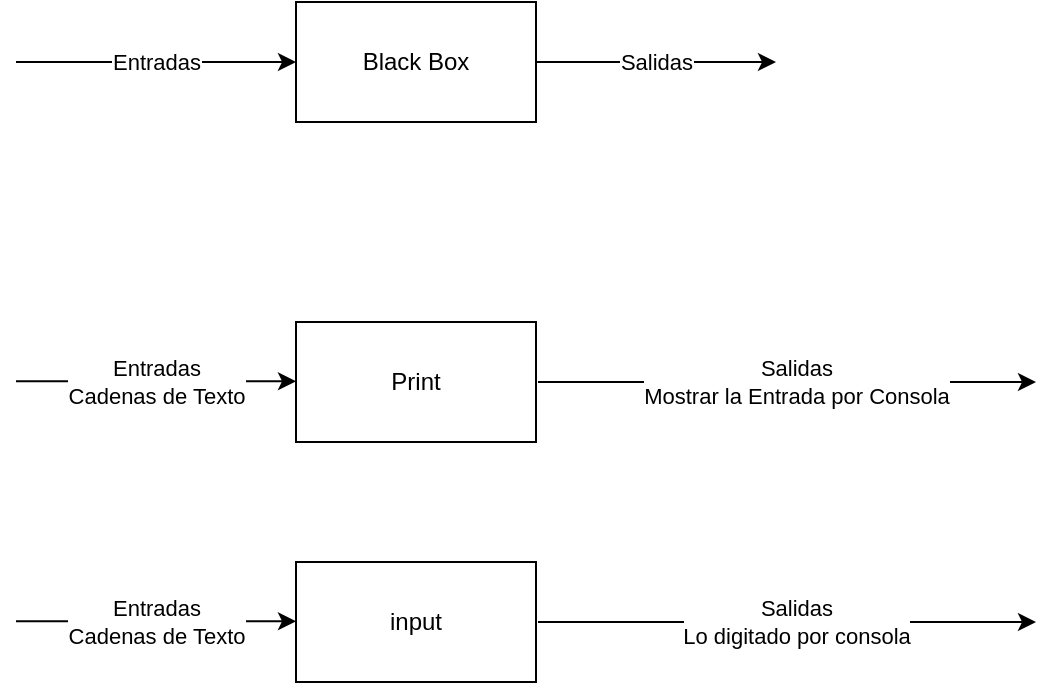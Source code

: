 <mxfile version="14.9.6" type="device" pages="2"><diagram id="kjMLVh9-bjr6q0YHoJ8L" name="Page-1"><mxGraphModel dx="981" dy="608" grid="1" gridSize="10" guides="1" tooltips="1" connect="1" arrows="1" fold="1" page="1" pageScale="1" pageWidth="827" pageHeight="1169" math="0" shadow="0"><root><mxCell id="0"/><mxCell id="1" parent="0"/><mxCell id="eh7L1a-wVrqnGTe46ypL-1" value="Black Box" style="rounded=0;whiteSpace=wrap;html=1;" vertex="1" parent="1"><mxGeometry x="340" y="340" width="120" height="60" as="geometry"/></mxCell><mxCell id="eh7L1a-wVrqnGTe46ypL-3" value="Entradas" style="endArrow=classic;html=1;entryX=0;entryY=0.5;entryDx=0;entryDy=0;" edge="1" parent="1" target="eh7L1a-wVrqnGTe46ypL-1"><mxGeometry width="50" height="50" relative="1" as="geometry"><mxPoint x="200" y="370" as="sourcePoint"/><mxPoint x="220" y="320" as="targetPoint"/></mxGeometry></mxCell><mxCell id="eh7L1a-wVrqnGTe46ypL-5" value="Salidas" style="endArrow=classic;html=1;" edge="1" parent="1"><mxGeometry width="50" height="50" relative="1" as="geometry"><mxPoint x="460" y="370" as="sourcePoint"/><mxPoint x="580" y="370" as="targetPoint"/></mxGeometry></mxCell><mxCell id="eh7L1a-wVrqnGTe46ypL-6" value="Print" style="rounded=0;whiteSpace=wrap;html=1;" vertex="1" parent="1"><mxGeometry x="340" y="500" width="120" height="60" as="geometry"/></mxCell><mxCell id="eh7L1a-wVrqnGTe46ypL-8" value="Salidas&lt;br&gt;Mostrar la Entrada por Consola" style="endArrow=classic;html=1;exitX=1;exitY=0.5;exitDx=0;exitDy=0;" edge="1" parent="1"><mxGeometry x="0.036" width="50" height="50" relative="1" as="geometry"><mxPoint x="461" y="530" as="sourcePoint"/><mxPoint x="710" y="530" as="targetPoint"/><mxPoint as="offset"/></mxGeometry></mxCell><mxCell id="eh7L1a-wVrqnGTe46ypL-9" value="Entradas&lt;br&gt;Cadenas de Texto" style="endArrow=classic;html=1;entryX=0;entryY=0.5;entryDx=0;entryDy=0;" edge="1" parent="1"><mxGeometry width="50" height="50" relative="1" as="geometry"><mxPoint x="200" y="529.66" as="sourcePoint"/><mxPoint x="340" y="529.66" as="targetPoint"/></mxGeometry></mxCell><mxCell id="eh7L1a-wVrqnGTe46ypL-10" value="input" style="rounded=0;whiteSpace=wrap;html=1;" vertex="1" parent="1"><mxGeometry x="340" y="620" width="120" height="60" as="geometry"/></mxCell><mxCell id="eh7L1a-wVrqnGTe46ypL-11" value="Salidas&lt;br&gt;Lo digitado por consola" style="endArrow=classic;html=1;exitX=1;exitY=0.5;exitDx=0;exitDy=0;" edge="1" parent="1"><mxGeometry x="0.036" width="50" height="50" relative="1" as="geometry"><mxPoint x="461" y="650" as="sourcePoint"/><mxPoint x="710" y="650" as="targetPoint"/><mxPoint as="offset"/></mxGeometry></mxCell><mxCell id="eh7L1a-wVrqnGTe46ypL-12" value="Entradas&lt;br&gt;Cadenas de Texto" style="endArrow=classic;html=1;entryX=0;entryY=0.5;entryDx=0;entryDy=0;" edge="1" parent="1"><mxGeometry width="50" height="50" relative="1" as="geometry"><mxPoint x="200" y="649.66" as="sourcePoint"/><mxPoint x="340" y="649.66" as="targetPoint"/></mxGeometry></mxCell></root></mxGraphModel></diagram><diagram id="JmGoNaXL_wHzF3lNlg1a" name="Page-2"><mxGraphModel dx="813" dy="504" grid="1" gridSize="10" guides="1" tooltips="1" connect="1" arrows="1" fold="1" page="1" pageScale="1" pageWidth="827" pageHeight="1169" math="0" shadow="0"><root><mxCell id="PSA_lsRr19xb22ITSE6i-0"/><mxCell id="PSA_lsRr19xb22ITSE6i-1" parent="PSA_lsRr19xb22ITSE6i-0"/><mxCell id="PSA_lsRr19xb22ITSE6i-16" value="" style="shape=table;startSize=0;container=1;collapsible=0;childLayout=tableLayout;" vertex="1" parent="PSA_lsRr19xb22ITSE6i-1"><mxGeometry x="450" y="240" width="60" height="200" as="geometry"/></mxCell><mxCell id="PSA_lsRr19xb22ITSE6i-17" value="" style="shape=partialRectangle;collapsible=0;dropTarget=0;pointerEvents=0;fillColor=none;top=0;left=0;bottom=0;right=0;points=[[0,0.5],[1,0.5]];portConstraint=eastwest;" vertex="1" parent="PSA_lsRr19xb22ITSE6i-16"><mxGeometry width="60" height="40" as="geometry"/></mxCell><mxCell id="PSA_lsRr19xb22ITSE6i-18" value="0x01acdf" style="shape=partialRectangle;html=1;whiteSpace=wrap;connectable=0;overflow=hidden;fillColor=none;top=0;left=0;bottom=0;right=0;pointerEvents=1;" vertex="1" parent="PSA_lsRr19xb22ITSE6i-17"><mxGeometry width="60" height="40" as="geometry"/></mxCell><mxCell id="PSA_lsRr19xb22ITSE6i-19" value="" style="shape=partialRectangle;collapsible=0;dropTarget=0;pointerEvents=0;fillColor=none;top=0;left=0;bottom=0;right=0;points=[[0,0.5],[1,0.5]];portConstraint=eastwest;" vertex="1" parent="PSA_lsRr19xb22ITSE6i-16"><mxGeometry y="40" width="60" height="40" as="geometry"/></mxCell><mxCell id="PSA_lsRr19xb22ITSE6i-20" value="0x01acde" style="shape=partialRectangle;html=1;whiteSpace=wrap;connectable=0;overflow=hidden;fillColor=none;top=0;left=0;bottom=0;right=0;pointerEvents=1;" vertex="1" parent="PSA_lsRr19xb22ITSE6i-19"><mxGeometry width="60" height="40" as="geometry"/></mxCell><mxCell id="PSA_lsRr19xb22ITSE6i-21" value="" style="shape=partialRectangle;collapsible=0;dropTarget=0;pointerEvents=0;fillColor=none;top=0;left=0;bottom=0;right=0;points=[[0,0.5],[1,0.5]];portConstraint=eastwest;" vertex="1" parent="PSA_lsRr19xb22ITSE6i-16"><mxGeometry y="80" width="60" height="40" as="geometry"/></mxCell><mxCell id="PSA_lsRr19xb22ITSE6i-22" value="" style="shape=partialRectangle;html=1;whiteSpace=wrap;connectable=0;overflow=hidden;fillColor=none;top=0;left=0;bottom=0;right=0;pointerEvents=1;" vertex="1" parent="PSA_lsRr19xb22ITSE6i-21"><mxGeometry width="60" height="40" as="geometry"/></mxCell><mxCell id="PSA_lsRr19xb22ITSE6i-23" value="" style="shape=partialRectangle;collapsible=0;dropTarget=0;pointerEvents=0;fillColor=none;top=0;left=0;bottom=0;right=0;points=[[0,0.5],[1,0.5]];portConstraint=eastwest;" vertex="1" parent="PSA_lsRr19xb22ITSE6i-16"><mxGeometry y="120" width="60" height="40" as="geometry"/></mxCell><mxCell id="PSA_lsRr19xb22ITSE6i-24" value="" style="shape=partialRectangle;html=1;whiteSpace=wrap;connectable=0;overflow=hidden;fillColor=none;top=0;left=0;bottom=0;right=0;pointerEvents=1;" vertex="1" parent="PSA_lsRr19xb22ITSE6i-23"><mxGeometry width="60" height="40" as="geometry"/></mxCell><mxCell id="PSA_lsRr19xb22ITSE6i-25" value="" style="shape=partialRectangle;collapsible=0;dropTarget=0;pointerEvents=0;fillColor=none;top=0;left=0;bottom=0;right=0;points=[[0,0.5],[1,0.5]];portConstraint=eastwest;" vertex="1" parent="PSA_lsRr19xb22ITSE6i-16"><mxGeometry y="160" width="60" height="40" as="geometry"/></mxCell><mxCell id="PSA_lsRr19xb22ITSE6i-26" value="" style="shape=partialRectangle;html=1;whiteSpace=wrap;connectable=0;overflow=hidden;fillColor=none;top=0;left=0;bottom=0;right=0;pointerEvents=1;" vertex="1" parent="PSA_lsRr19xb22ITSE6i-25"><mxGeometry width="60" height="40" as="geometry"/></mxCell><mxCell id="PSA_lsRr19xb22ITSE6i-27" value="Memoria RAM&lt;br&gt;Posiciones" style="text;html=1;align=center;verticalAlign=middle;resizable=0;points=[];autosize=1;strokeColor=none;" vertex="1" parent="PSA_lsRr19xb22ITSE6i-1"><mxGeometry x="435" y="195" width="90" height="30" as="geometry"/></mxCell><mxCell id="PSA_lsRr19xb22ITSE6i-28" value="Crear una Variable&lt;br&gt;" style="text;html=1;align=center;verticalAlign=middle;resizable=0;points=[];autosize=1;strokeColor=none;" vertex="1" parent="PSA_lsRr19xb22ITSE6i-1"><mxGeometry x="90" y="150" width="120" height="20" as="geometry"/></mxCell><mxCell id="PSA_lsRr19xb22ITSE6i-29" value="5 Posiciones&lt;br&gt;1 Megabyte" style="text;html=1;align=center;verticalAlign=middle;resizable=0;points=[];autosize=1;strokeColor=none;" vertex="1" parent="PSA_lsRr19xb22ITSE6i-1"><mxGeometry x="590" y="145" width="80" height="30" as="geometry"/></mxCell><mxCell id="PSA_lsRr19xb22ITSE6i-31" style="edgeStyle=orthogonalEdgeStyle;rounded=0;orthogonalLoop=1;jettySize=auto;html=1;entryX=0;entryY=0.5;entryDx=0;entryDy=0;" edge="1" parent="PSA_lsRr19xb22ITSE6i-1" source="PSA_lsRr19xb22ITSE6i-30" target="PSA_lsRr19xb22ITSE6i-17"><mxGeometry relative="1" as="geometry"/></mxCell><mxCell id="PSA_lsRr19xb22ITSE6i-30" value="edad" style="text;html=1;align=center;verticalAlign=middle;resizable=0;points=[];autosize=1;strokeColor=none;" vertex="1" parent="PSA_lsRr19xb22ITSE6i-1"><mxGeometry x="120" y="205" width="40" height="20" as="geometry"/></mxCell><mxCell id="PSA_lsRr19xb22ITSE6i-32" value="" style="shape=table;startSize=0;container=1;collapsible=0;childLayout=tableLayout;" vertex="1" parent="PSA_lsRr19xb22ITSE6i-1"><mxGeometry x="550" y="240" width="60" height="200" as="geometry"/></mxCell><mxCell id="PSA_lsRr19xb22ITSE6i-33" value="" style="shape=partialRectangle;collapsible=0;dropTarget=0;pointerEvents=0;fillColor=none;top=0;left=0;bottom=0;right=0;points=[[0,0.5],[1,0.5]];portConstraint=eastwest;" vertex="1" parent="PSA_lsRr19xb22ITSE6i-32"><mxGeometry width="60" height="40" as="geometry"/></mxCell><mxCell id="PSA_lsRr19xb22ITSE6i-34" value="20" style="shape=partialRectangle;html=1;whiteSpace=wrap;connectable=0;overflow=hidden;fillColor=none;top=0;left=0;bottom=0;right=0;pointerEvents=1;" vertex="1" parent="PSA_lsRr19xb22ITSE6i-33"><mxGeometry width="60" height="40" as="geometry"/></mxCell><mxCell id="PSA_lsRr19xb22ITSE6i-35" value="" style="shape=partialRectangle;collapsible=0;dropTarget=0;pointerEvents=0;fillColor=none;top=0;left=0;bottom=0;right=0;points=[[0,0.5],[1,0.5]];portConstraint=eastwest;" vertex="1" parent="PSA_lsRr19xb22ITSE6i-32"><mxGeometry y="40" width="60" height="40" as="geometry"/></mxCell><mxCell id="PSA_lsRr19xb22ITSE6i-36" value="null" style="shape=partialRectangle;html=1;whiteSpace=wrap;connectable=0;overflow=hidden;fillColor=none;top=0;left=0;bottom=0;right=0;pointerEvents=1;" vertex="1" parent="PSA_lsRr19xb22ITSE6i-35"><mxGeometry width="60" height="40" as="geometry"/></mxCell><mxCell id="PSA_lsRr19xb22ITSE6i-37" value="" style="shape=partialRectangle;collapsible=0;dropTarget=0;pointerEvents=0;fillColor=none;top=0;left=0;bottom=0;right=0;points=[[0,0.5],[1,0.5]];portConstraint=eastwest;" vertex="1" parent="PSA_lsRr19xb22ITSE6i-32"><mxGeometry y="80" width="60" height="40" as="geometry"/></mxCell><mxCell id="PSA_lsRr19xb22ITSE6i-38" value="" style="shape=partialRectangle;html=1;whiteSpace=wrap;connectable=0;overflow=hidden;fillColor=none;top=0;left=0;bottom=0;right=0;pointerEvents=1;" vertex="1" parent="PSA_lsRr19xb22ITSE6i-37"><mxGeometry width="60" height="40" as="geometry"/></mxCell><mxCell id="PSA_lsRr19xb22ITSE6i-39" value="" style="shape=partialRectangle;collapsible=0;dropTarget=0;pointerEvents=0;fillColor=none;top=0;left=0;bottom=0;right=0;points=[[0,0.5],[1,0.5]];portConstraint=eastwest;" vertex="1" parent="PSA_lsRr19xb22ITSE6i-32"><mxGeometry y="120" width="60" height="40" as="geometry"/></mxCell><mxCell id="PSA_lsRr19xb22ITSE6i-40" value="" style="shape=partialRectangle;html=1;whiteSpace=wrap;connectable=0;overflow=hidden;fillColor=none;top=0;left=0;bottom=0;right=0;pointerEvents=1;" vertex="1" parent="PSA_lsRr19xb22ITSE6i-39"><mxGeometry width="60" height="40" as="geometry"/></mxCell><mxCell id="PSA_lsRr19xb22ITSE6i-41" value="" style="shape=partialRectangle;collapsible=0;dropTarget=0;pointerEvents=0;fillColor=none;top=0;left=0;bottom=0;right=0;points=[[0,0.5],[1,0.5]];portConstraint=eastwest;" vertex="1" parent="PSA_lsRr19xb22ITSE6i-32"><mxGeometry y="160" width="60" height="40" as="geometry"/></mxCell><mxCell id="PSA_lsRr19xb22ITSE6i-42" value="" style="shape=partialRectangle;html=1;whiteSpace=wrap;connectable=0;overflow=hidden;fillColor=none;top=0;left=0;bottom=0;right=0;pointerEvents=1;" vertex="1" parent="PSA_lsRr19xb22ITSE6i-41"><mxGeometry width="60" height="40" as="geometry"/></mxCell><mxCell id="PSA_lsRr19xb22ITSE6i-43" style="edgeStyle=orthogonalEdgeStyle;rounded=0;orthogonalLoop=1;jettySize=auto;html=1;exitX=1;exitY=0.5;exitDx=0;exitDy=0;entryX=0;entryY=0.5;entryDx=0;entryDy=0;" edge="1" parent="PSA_lsRr19xb22ITSE6i-1" source="PSA_lsRr19xb22ITSE6i-17" target="PSA_lsRr19xb22ITSE6i-33"><mxGeometry relative="1" as="geometry"/></mxCell><mxCell id="PSA_lsRr19xb22ITSE6i-44" style="edgeStyle=orthogonalEdgeStyle;rounded=0;orthogonalLoop=1;jettySize=auto;html=1;exitX=1;exitY=0.5;exitDx=0;exitDy=0;entryX=0;entryY=0.5;entryDx=0;entryDy=0;" edge="1" parent="PSA_lsRr19xb22ITSE6i-1" source="PSA_lsRr19xb22ITSE6i-19" target="PSA_lsRr19xb22ITSE6i-35"><mxGeometry relative="1" as="geometry"/></mxCell><mxCell id="PSA_lsRr19xb22ITSE6i-45" style="edgeStyle=orthogonalEdgeStyle;rounded=0;orthogonalLoop=1;jettySize=auto;html=1;exitX=1;exitY=0.5;exitDx=0;exitDy=0;entryX=0;entryY=0.5;entryDx=0;entryDy=0;" edge="1" parent="PSA_lsRr19xb22ITSE6i-1" source="PSA_lsRr19xb22ITSE6i-21" target="PSA_lsRr19xb22ITSE6i-37"><mxGeometry relative="1" as="geometry"/></mxCell><mxCell id="PSA_lsRr19xb22ITSE6i-46" style="edgeStyle=orthogonalEdgeStyle;rounded=0;orthogonalLoop=1;jettySize=auto;html=1;exitX=1;exitY=0.5;exitDx=0;exitDy=0;entryX=0;entryY=0.5;entryDx=0;entryDy=0;" edge="1" parent="PSA_lsRr19xb22ITSE6i-1" source="PSA_lsRr19xb22ITSE6i-23" target="PSA_lsRr19xb22ITSE6i-39"><mxGeometry relative="1" as="geometry"/></mxCell><mxCell id="PSA_lsRr19xb22ITSE6i-47" style="edgeStyle=orthogonalEdgeStyle;rounded=0;orthogonalLoop=1;jettySize=auto;html=1;exitX=1;exitY=0.5;exitDx=0;exitDy=0;entryX=0;entryY=0.5;entryDx=0;entryDy=0;" edge="1" parent="PSA_lsRr19xb22ITSE6i-1" source="PSA_lsRr19xb22ITSE6i-25" target="PSA_lsRr19xb22ITSE6i-41"><mxGeometry relative="1" as="geometry"/></mxCell><mxCell id="PSA_lsRr19xb22ITSE6i-48" value="Valores" style="text;html=1;align=center;verticalAlign=middle;resizable=0;points=[];autosize=1;strokeColor=none;" vertex="1" parent="PSA_lsRr19xb22ITSE6i-1"><mxGeometry x="550" y="200" width="60" height="20" as="geometry"/></mxCell><mxCell id="PSA_lsRr19xb22ITSE6i-50" style="edgeStyle=orthogonalEdgeStyle;rounded=0;orthogonalLoop=1;jettySize=auto;html=1;entryX=0;entryY=0.5;entryDx=0;entryDy=0;" edge="1" parent="PSA_lsRr19xb22ITSE6i-1" source="PSA_lsRr19xb22ITSE6i-49" target="PSA_lsRr19xb22ITSE6i-19"><mxGeometry relative="1" as="geometry"/></mxCell><mxCell id="PSA_lsRr19xb22ITSE6i-49" value="edad2" style="text;html=1;align=center;verticalAlign=middle;resizable=0;points=[];autosize=1;strokeColor=none;" vertex="1" parent="PSA_lsRr19xb22ITSE6i-1"><mxGeometry x="110" y="290" width="50" height="20" as="geometry"/></mxCell><mxCell id="PSA_lsRr19xb22ITSE6i-51" value="edad = 20" style="text;html=1;align=center;verticalAlign=middle;resizable=0;points=[];autosize=1;strokeColor=none;" vertex="1" parent="PSA_lsRr19xb22ITSE6i-1"><mxGeometry x="115" y="380" width="70" height="20" as="geometry"/></mxCell><mxCell id="PSA_lsRr19xb22ITSE6i-52" value="print(edad)" style="text;html=1;align=center;verticalAlign=middle;resizable=0;points=[];autosize=1;strokeColor=none;" vertex="1" parent="PSA_lsRr19xb22ITSE6i-1"><mxGeometry x="115" y="430" width="70" height="20" as="geometry"/></mxCell><mxCell id="PSA_lsRr19xb22ITSE6i-53" value="print(edad2)" style="text;html=1;align=center;verticalAlign=middle;resizable=0;points=[];autosize=1;strokeColor=none;" vertex="1" parent="PSA_lsRr19xb22ITSE6i-1"><mxGeometry x="105" y="460" width="80" height="20" as="geometry"/></mxCell></root></mxGraphModel></diagram></mxfile>